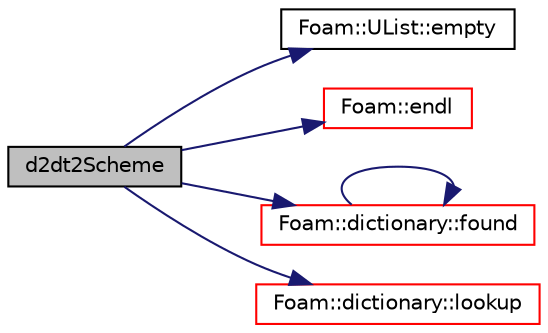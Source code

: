 digraph "d2dt2Scheme"
{
  bgcolor="transparent";
  edge [fontname="Helvetica",fontsize="10",labelfontname="Helvetica",labelfontsize="10"];
  node [fontname="Helvetica",fontsize="10",shape=record];
  rankdir="LR";
  Node2790 [label="d2dt2Scheme",height=0.2,width=0.4,color="black", fillcolor="grey75", style="filled", fontcolor="black"];
  Node2790 -> Node2791 [color="midnightblue",fontsize="10",style="solid",fontname="Helvetica"];
  Node2791 [label="Foam::UList::empty",height=0.2,width=0.4,color="black",URL="$a26837.html#a644718bb2fb240de962dc3c9a1fdf0dc",tooltip="Return true if the UList is empty (ie, size() is zero) "];
  Node2790 -> Node2792 [color="midnightblue",fontsize="10",style="solid",fontname="Helvetica"];
  Node2792 [label="Foam::endl",height=0.2,width=0.4,color="red",URL="$a21851.html#a2db8fe02a0d3909e9351bb4275b23ce4",tooltip="Add newline and flush stream. "];
  Node2790 -> Node2794 [color="midnightblue",fontsize="10",style="solid",fontname="Helvetica"];
  Node2794 [label="Foam::dictionary::found",height=0.2,width=0.4,color="red",URL="$a27129.html#adcd3d5d43253006ef145e56b43025d28",tooltip="Search dictionary for given keyword. "];
  Node2794 -> Node2794 [color="midnightblue",fontsize="10",style="solid",fontname="Helvetica"];
  Node2790 -> Node2796 [color="midnightblue",fontsize="10",style="solid",fontname="Helvetica"];
  Node2796 [label="Foam::dictionary::lookup",height=0.2,width=0.4,color="red",URL="$a27129.html#a6a0727fa523e48977e27348663def509",tooltip="Find and return an entry data stream. "];
}
